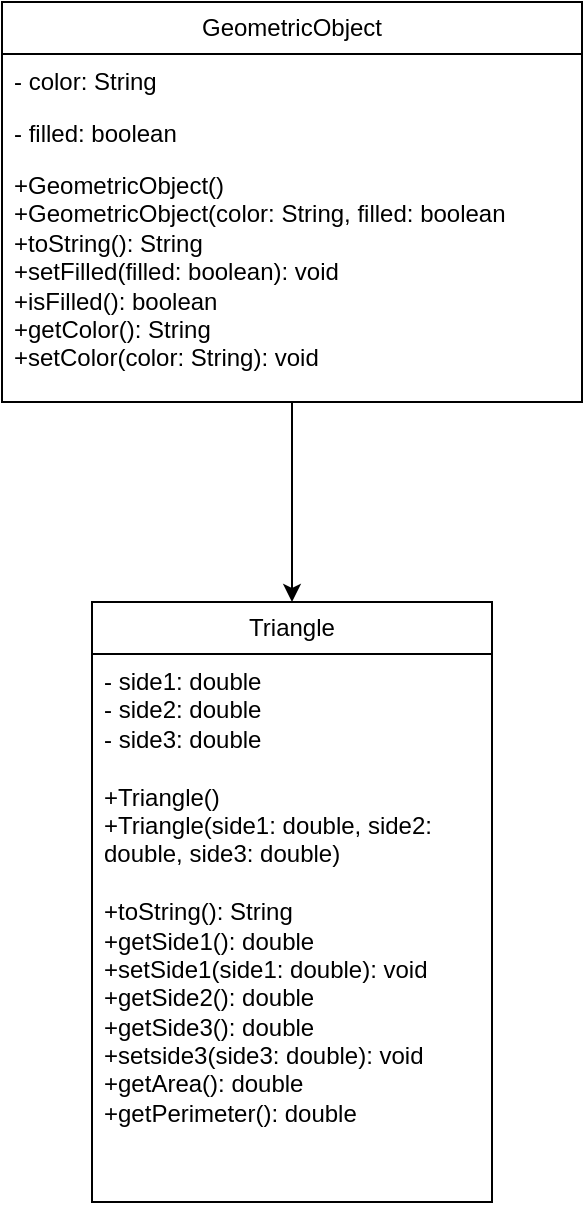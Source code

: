 <mxfile version="21.7.2" type="device">
  <diagram name="Page-1" id="TBTISmpxg6kmOhOmgJSh">
    <mxGraphModel dx="802" dy="857" grid="1" gridSize="10" guides="1" tooltips="1" connect="1" arrows="1" fold="1" page="1" pageScale="1" pageWidth="850" pageHeight="1100" math="0" shadow="0">
      <root>
        <mxCell id="0" />
        <mxCell id="1" parent="0" />
        <mxCell id="fsEN6LPCdnU8EfGoAjpo-1" value="Triangle" style="swimlane;fontStyle=0;childLayout=stackLayout;horizontal=1;startSize=26;fillColor=none;horizontalStack=0;resizeParent=1;resizeParentMax=0;resizeLast=0;collapsible=1;marginBottom=0;whiteSpace=wrap;html=1;" vertex="1" parent="1">
          <mxGeometry x="395" y="380" width="200" height="300" as="geometry" />
        </mxCell>
        <mxCell id="fsEN6LPCdnU8EfGoAjpo-4" value="- side1: double&lt;br&gt;- side2: double&lt;br&gt;- side3: double&lt;br&gt;&lt;br&gt;+Triangle()&lt;br&gt;+Triangle(side1: double, side2: double, side3: double)&lt;br&gt;&lt;br&gt;+toString(): String&lt;br&gt;+getSide1(): double&lt;br&gt;+setSide1(side1: double): void&lt;br&gt;+getSide2(): double&lt;br&gt;+getSide3(): double&lt;br&gt;+setside3(side3: double): void&lt;br&gt;+getArea(): double&lt;br&gt;+getPerimeter(): double&lt;br&gt;" style="text;strokeColor=none;fillColor=none;align=left;verticalAlign=top;spacingLeft=4;spacingRight=4;overflow=hidden;rotatable=0;points=[[0,0.5],[1,0.5]];portConstraint=eastwest;whiteSpace=wrap;html=1;" vertex="1" parent="fsEN6LPCdnU8EfGoAjpo-1">
          <mxGeometry y="26" width="200" height="274" as="geometry" />
        </mxCell>
        <mxCell id="fsEN6LPCdnU8EfGoAjpo-5" value="GeometricObject" style="swimlane;fontStyle=0;childLayout=stackLayout;horizontal=1;startSize=26;fillColor=none;horizontalStack=0;resizeParent=1;resizeParentMax=0;resizeLast=0;collapsible=1;marginBottom=0;whiteSpace=wrap;html=1;" vertex="1" parent="1">
          <mxGeometry x="350" y="80" width="290" height="200" as="geometry" />
        </mxCell>
        <mxCell id="fsEN6LPCdnU8EfGoAjpo-6" value="- color: String&lt;span style=&quot;white-space: pre;&quot;&gt;&#x9;&lt;/span&gt;" style="text;strokeColor=none;fillColor=none;align=left;verticalAlign=top;spacingLeft=4;spacingRight=4;overflow=hidden;rotatable=0;points=[[0,0.5],[1,0.5]];portConstraint=eastwest;whiteSpace=wrap;html=1;" vertex="1" parent="fsEN6LPCdnU8EfGoAjpo-5">
          <mxGeometry y="26" width="290" height="26" as="geometry" />
        </mxCell>
        <mxCell id="fsEN6LPCdnU8EfGoAjpo-7" value="- filled: boolean" style="text;strokeColor=none;fillColor=none;align=left;verticalAlign=top;spacingLeft=4;spacingRight=4;overflow=hidden;rotatable=0;points=[[0,0.5],[1,0.5]];portConstraint=eastwest;whiteSpace=wrap;html=1;" vertex="1" parent="fsEN6LPCdnU8EfGoAjpo-5">
          <mxGeometry y="52" width="290" height="26" as="geometry" />
        </mxCell>
        <mxCell id="fsEN6LPCdnU8EfGoAjpo-8" value="+GeometricObject()&lt;br&gt;+GeometricObject(color: String, filled: boolean&lt;br&gt;+toString(): String&lt;br&gt;+setFilled(filled: boolean): void&lt;br&gt;+isFilled(): boolean&lt;br&gt;+getColor(): String&lt;br&gt;+setColor(color: String): void" style="text;strokeColor=none;fillColor=none;align=left;verticalAlign=top;spacingLeft=4;spacingRight=4;overflow=hidden;rotatable=0;points=[[0,0.5],[1,0.5]];portConstraint=eastwest;whiteSpace=wrap;html=1;" vertex="1" parent="fsEN6LPCdnU8EfGoAjpo-5">
          <mxGeometry y="78" width="290" height="122" as="geometry" />
        </mxCell>
        <mxCell id="fsEN6LPCdnU8EfGoAjpo-9" value="" style="edgeStyle=none;orthogonalLoop=1;jettySize=auto;html=1;rounded=0;exitX=0.5;exitY=1;exitDx=0;exitDy=0;" edge="1" parent="1" source="fsEN6LPCdnU8EfGoAjpo-5">
          <mxGeometry width="80" relative="1" as="geometry">
            <mxPoint x="480" y="290" as="sourcePoint" />
            <mxPoint x="495" y="380" as="targetPoint" />
            <Array as="points" />
          </mxGeometry>
        </mxCell>
      </root>
    </mxGraphModel>
  </diagram>
</mxfile>

